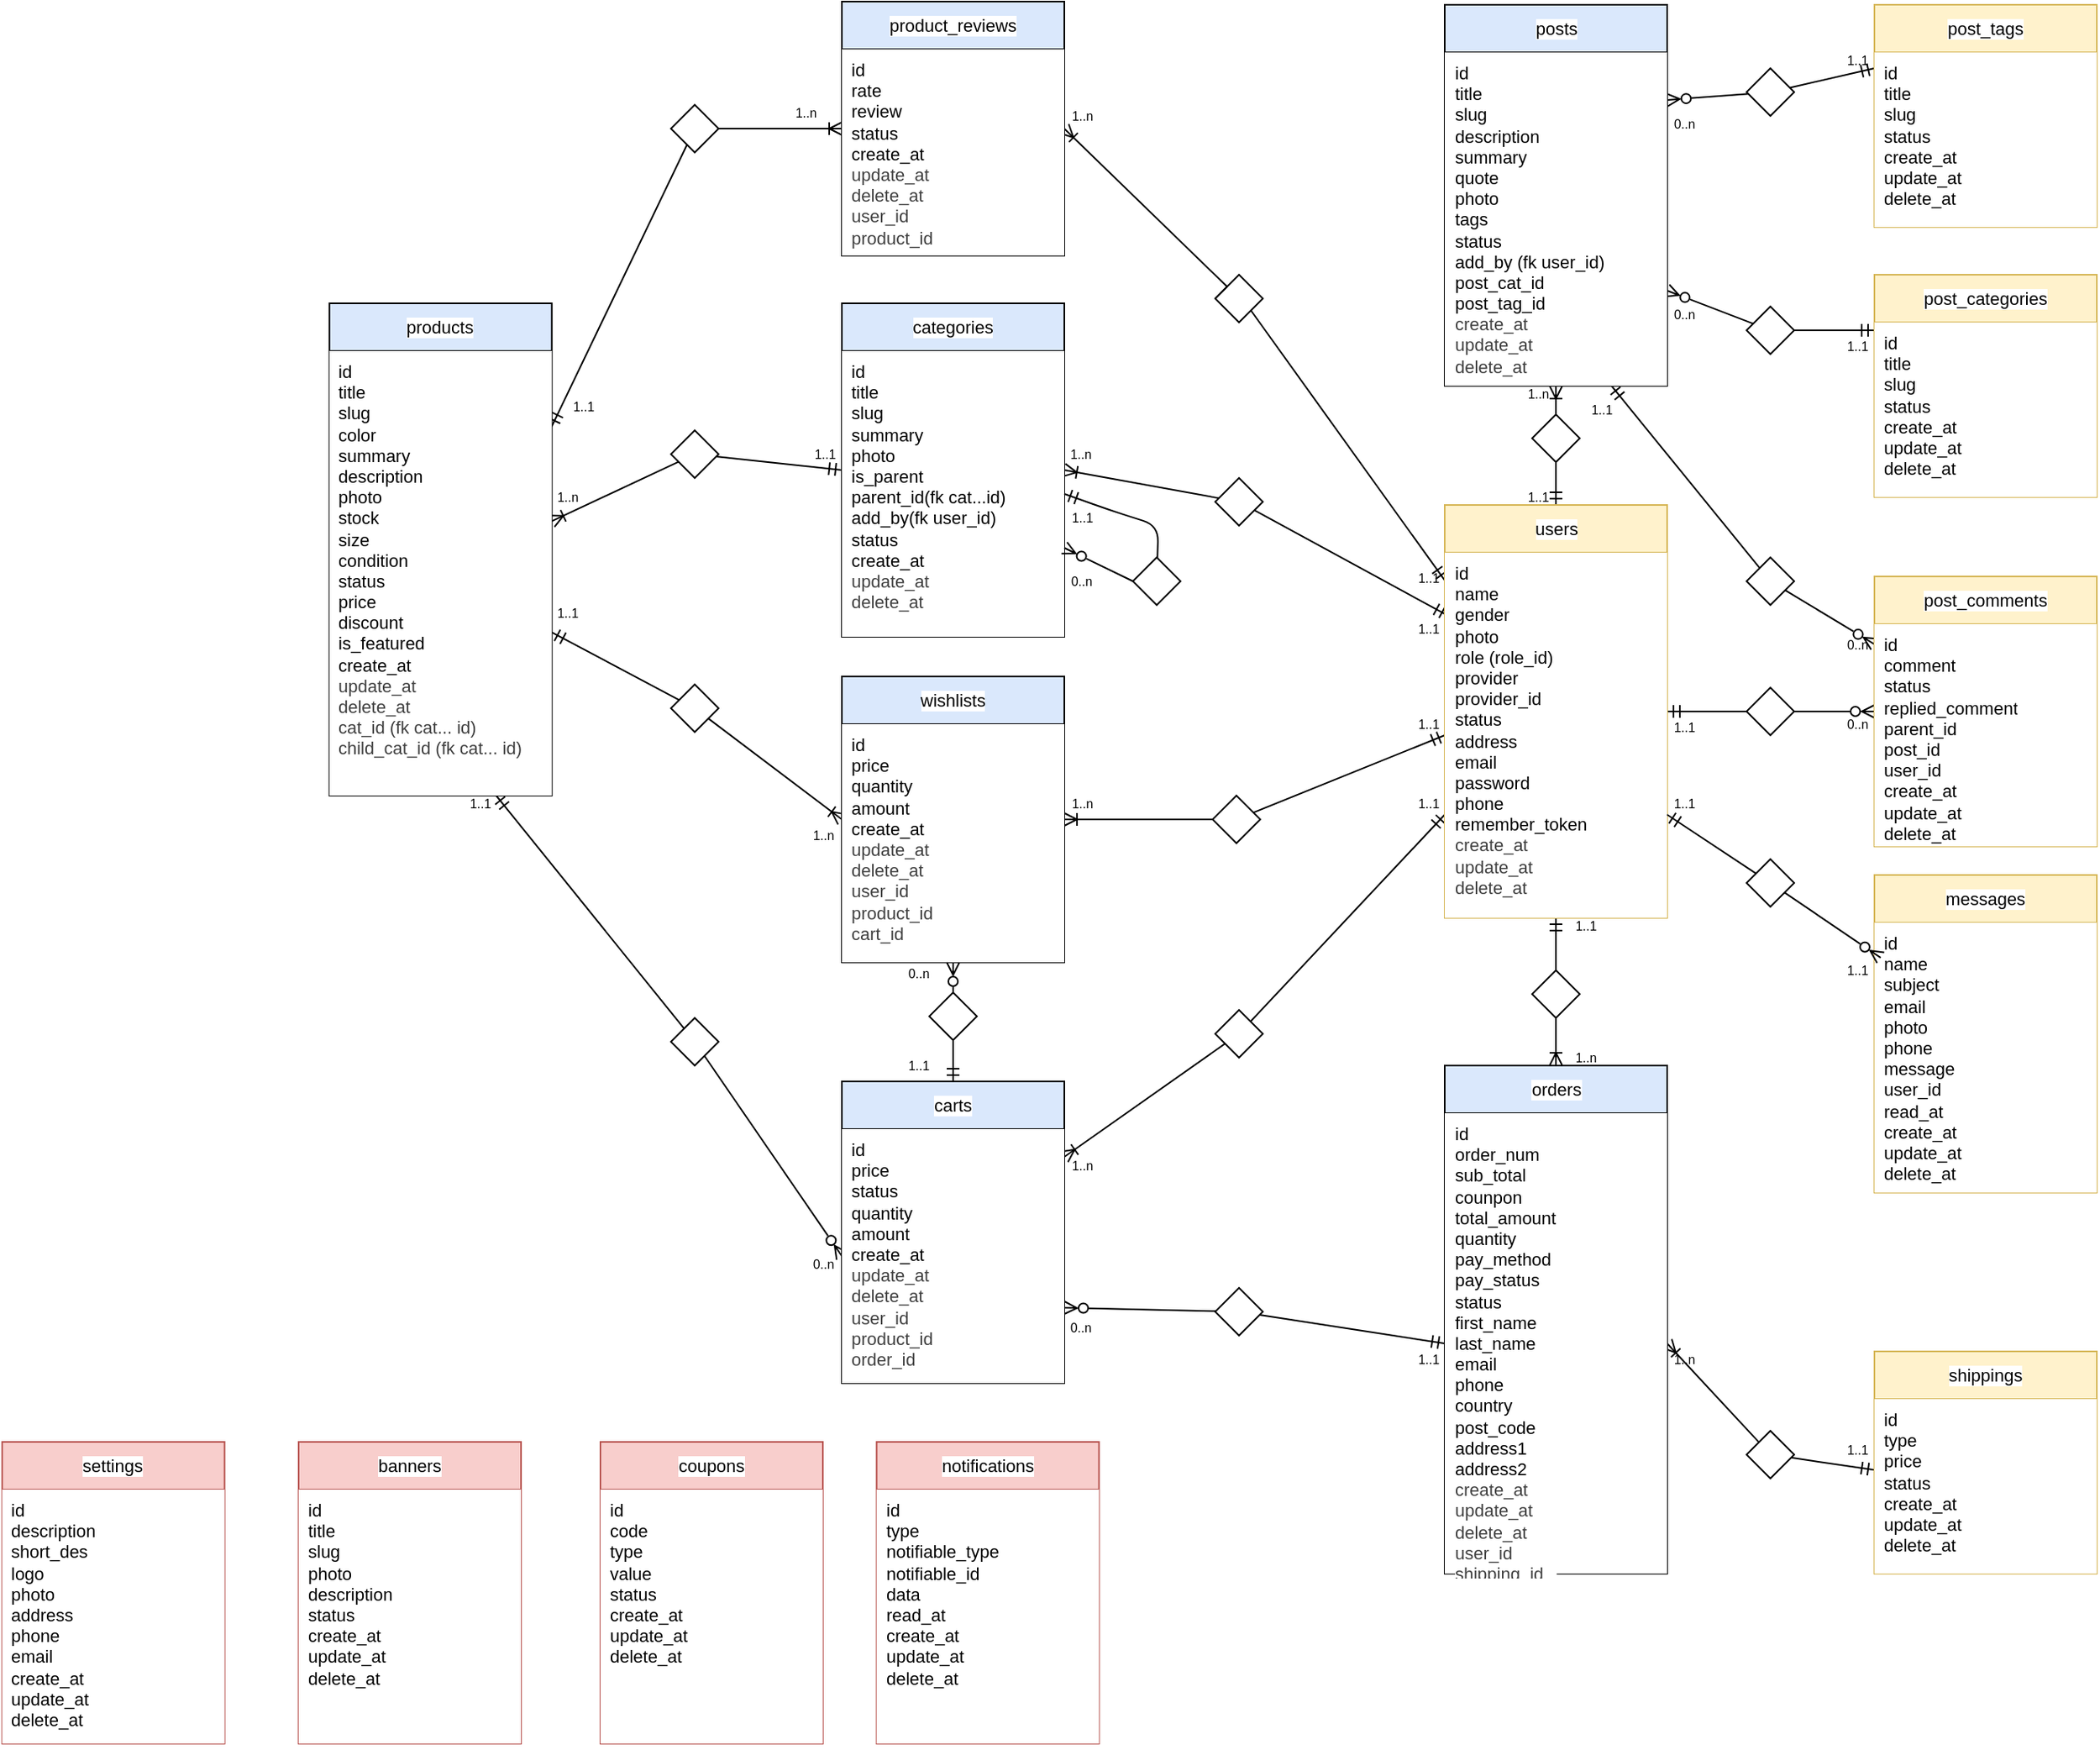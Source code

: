 <mxfile>
    <diagram id="s1IrDkDti_rVe1TKRmWz" name="Page-1">
        <mxGraphModel dx="501" dy="221" grid="1" gridSize="10" guides="1" tooltips="1" connect="1" arrows="1" fold="1" page="1" pageScale="1" pageWidth="1654" pageHeight="1169" background="#FFFFFF" math="0" shadow="0">
            <root>
                <mxCell id="0"/>
                <mxCell id="1" parent="0"/>
                <mxCell id="120" style="edgeStyle=none;html=1;endArrow=ERoneToMany;endFill=0;shadow=0;" parent="1" source="119" target="717" edge="1">
                    <mxGeometry relative="1" as="geometry"/>
                </mxCell>
                <mxCell id="121" style="edgeStyle=none;shape=connector;rounded=1;html=1;entryX=0;entryY=0.5;entryDx=0;entryDy=0;strokeColor=default;align=center;verticalAlign=middle;fontFamily=Helvetica;fontSize=11;fontColor=default;labelBackgroundColor=default;endArrow=ERmandOne;endFill=0;shadow=0;" parent="1" source="119" target="710" edge="1">
                    <mxGeometry relative="1" as="geometry"/>
                </mxCell>
                <mxCell id="119" value="" style="rhombus;whiteSpace=wrap;html=1;shadow=0;" parent="1" vertex="1">
                    <mxGeometry x="454.36" y="310" width="30" height="30" as="geometry"/>
                </mxCell>
                <mxCell id="122" value="1..n" style="text;html=1;align=center;verticalAlign=middle;whiteSpace=wrap;rounded=0;fontSize=8;shadow=0;" parent="1" vertex="1">
                    <mxGeometry x="702.84" y="540" width="21" height="10" as="geometry"/>
                </mxCell>
                <mxCell id="192" style="edgeStyle=none;shape=connector;rounded=1;html=1;entryX=0.5;entryY=1;entryDx=0;entryDy=0;strokeColor=default;align=center;verticalAlign=middle;fontFamily=Helvetica;fontSize=11;fontColor=default;labelBackgroundColor=default;endArrow=ERmandOne;endFill=0;shadow=0;" parent="1" source="182" target="697" edge="1">
                    <mxGeometry relative="1" as="geometry"/>
                </mxCell>
                <mxCell id="193" style="edgeStyle=none;shape=connector;rounded=1;html=1;entryX=0.5;entryY=0;entryDx=0;entryDy=0;strokeColor=default;align=center;verticalAlign=middle;fontFamily=Helvetica;fontSize=11;fontColor=default;labelBackgroundColor=default;endArrow=ERoneToMany;endFill=0;shadow=0;" parent="1" source="182" target="701" edge="1">
                    <mxGeometry relative="1" as="geometry"/>
                </mxCell>
                <mxCell id="182" value="" style="rhombus;whiteSpace=wrap;html=1;shadow=0;" parent="1" vertex="1">
                    <mxGeometry x="996.5" y="650" width="30" height="30" as="geometry"/>
                </mxCell>
                <mxCell id="210" style="edgeStyle=none;shape=connector;rounded=1;html=1;strokeColor=default;align=center;verticalAlign=middle;fontFamily=Helvetica;fontSize=11;fontColor=default;labelBackgroundColor=default;endArrow=ERmandOne;endFill=0;shadow=0;exitX=1;exitY=1;exitDx=0;exitDy=0;" parent="1" source="195" target="698" edge="1">
                    <mxGeometry relative="1" as="geometry">
                        <mxPoint x="1198" y="384" as="targetPoint"/>
                    </mxGeometry>
                </mxCell>
                <mxCell id="195" value="" style="rhombus;whiteSpace=wrap;html=1;shadow=0;" parent="1" vertex="1">
                    <mxGeometry x="797" y="212" width="30" height="30" as="geometry"/>
                </mxCell>
                <mxCell id="207" style="edgeStyle=none;shape=connector;rounded=1;html=1;strokeColor=default;align=center;verticalAlign=middle;fontFamily=Helvetica;fontSize=11;fontColor=default;labelBackgroundColor=default;endArrow=ERmandOne;endFill=0;shadow=0;entryX=1;entryY=0.25;entryDx=0;entryDy=0;" parent="1" source="203" target="716" edge="1">
                    <mxGeometry relative="1" as="geometry">
                        <mxPoint x="780" y="610" as="targetPoint"/>
                    </mxGeometry>
                </mxCell>
                <mxCell id="208" style="edgeStyle=none;shape=connector;rounded=1;html=1;entryX=0;entryY=0.5;entryDx=0;entryDy=0;strokeColor=default;align=center;verticalAlign=middle;fontFamily=Helvetica;fontSize=11;fontColor=default;labelBackgroundColor=default;endArrow=ERoneToMany;endFill=0;shadow=0;" parent="1" source="203" target="714" edge="1">
                    <mxGeometry relative="1" as="geometry">
                        <mxPoint x="608" y="210" as="targetPoint"/>
                    </mxGeometry>
                </mxCell>
                <mxCell id="203" value="" style="rhombus;whiteSpace=wrap;html=1;shadow=0;" parent="1" vertex="1">
                    <mxGeometry x="454.36" y="105" width="30" height="30" as="geometry"/>
                </mxCell>
                <mxCell id="209" style="edgeStyle=none;shape=connector;rounded=1;html=1;entryX=1;entryY=0.5;entryDx=0;entryDy=0;strokeColor=default;align=center;verticalAlign=middle;fontFamily=Helvetica;fontSize=11;fontColor=default;labelBackgroundColor=default;endArrow=ERoneToMany;endFill=0;shadow=0;exitX=0;exitY=0;exitDx=0;exitDy=0;" parent="1" source="195" target="714" edge="1">
                    <mxGeometry relative="1" as="geometry">
                        <mxPoint x="936.997" y="332.857" as="sourcePoint"/>
                    </mxGeometry>
                </mxCell>
                <mxCell id="222" value="1..n" style="text;html=1;align=center;verticalAlign=middle;whiteSpace=wrap;rounded=0;fontSize=8;shadow=0;" parent="1" vertex="1">
                    <mxGeometry x="1020" y="700" width="21" height="10" as="geometry"/>
                </mxCell>
                <mxCell id="479" style="edgeStyle=none;shape=connector;rounded=1;html=1;entryX=1;entryY=0.25;entryDx=0;entryDy=0;strokeColor=default;align=center;verticalAlign=middle;fontFamily=Helvetica;fontSize=11;fontColor=default;labelBackgroundColor=default;endArrow=ERoneToMany;endFill=0;" parent="1" source="478" target="706" edge="1">
                    <mxGeometry relative="1" as="geometry"/>
                </mxCell>
                <mxCell id="480" style="edgeStyle=none;shape=connector;rounded=1;html=1;strokeColor=default;align=center;verticalAlign=middle;fontFamily=Helvetica;fontSize=11;fontColor=default;labelBackgroundColor=default;endArrow=ERmandOne;endFill=0;entryX=0;entryY=0.75;entryDx=0;entryDy=0;" parent="1" source="478" target="697" edge="1">
                    <mxGeometry relative="1" as="geometry">
                        <mxPoint x="1248" y="370" as="targetPoint"/>
                    </mxGeometry>
                </mxCell>
                <mxCell id="478" value="" style="rhombus;whiteSpace=wrap;html=1;shadow=0;" parent="1" vertex="1">
                    <mxGeometry x="797" y="675" width="30" height="30" as="geometry"/>
                </mxCell>
                <mxCell id="512" style="edgeStyle=none;shape=connector;rounded=1;html=1;strokeColor=default;align=center;verticalAlign=middle;fontFamily=Helvetica;fontSize=11;fontColor=default;labelBackgroundColor=default;endArrow=ERmandOne;endFill=0;" parent="1" source="511" target="704" edge="1">
                    <mxGeometry relative="1" as="geometry">
                        <mxPoint x="1002" y="1029" as="targetPoint"/>
                    </mxGeometry>
                </mxCell>
                <mxCell id="513" style="edgeStyle=none;shape=connector;rounded=1;html=1;entryX=1;entryY=0.5;entryDx=0;entryDy=0;strokeColor=default;align=center;verticalAlign=middle;fontFamily=Helvetica;fontSize=11;fontColor=default;labelBackgroundColor=default;endArrow=ERoneToMany;endFill=0;" parent="1" source="511" target="702" edge="1">
                    <mxGeometry relative="1" as="geometry"/>
                </mxCell>
                <mxCell id="511" value="" style="rhombus;whiteSpace=wrap;html=1;shadow=0;" parent="1" vertex="1">
                    <mxGeometry x="1131.5" y="940" width="30" height="30" as="geometry"/>
                </mxCell>
                <mxCell id="584" value="1..n" style="text;html=1;align=center;verticalAlign=middle;whiteSpace=wrap;rounded=0;fontSize=8;shadow=0;" parent="1" vertex="1">
                    <mxGeometry x="529" y="105" width="21" height="10" as="geometry"/>
                </mxCell>
                <mxCell id="606" style="edgeStyle=none;shape=connector;rounded=1;html=1;exitX=0;exitY=0;exitDx=0;exitDy=0;entryX=0;entryY=0.5;entryDx=0;entryDy=0;strokeColor=default;align=center;verticalAlign=middle;fontFamily=Helvetica;fontSize=11;fontColor=default;labelBackgroundColor=default;endArrow=none;endFill=0;" parent="1" source="195" target="195" edge="1">
                    <mxGeometry relative="1" as="geometry"/>
                </mxCell>
                <mxCell id="637" style="edgeStyle=none;html=1;endArrow=ERmandOne;endFill=0;entryX=0;entryY=0.5;entryDx=0;entryDy=0;" parent="1" source="636" target="698" edge="1">
                    <mxGeometry relative="1" as="geometry"/>
                </mxCell>
                <mxCell id="638" style="edgeStyle=none;shape=connector;rounded=1;html=1;strokeColor=default;align=center;verticalAlign=middle;fontFamily=Helvetica;fontSize=11;fontColor=default;labelBackgroundColor=default;endArrow=ERoneToMany;endFill=0;entryX=1;entryY=0.5;entryDx=0;entryDy=0;" parent="1" source="636" target="708" edge="1">
                    <mxGeometry relative="1" as="geometry"/>
                </mxCell>
                <mxCell id="636" value="" style="rhombus;whiteSpace=wrap;html=1;shadow=0;" parent="1" vertex="1">
                    <mxGeometry x="795.36" y="540" width="30" height="30" as="geometry"/>
                </mxCell>
                <mxCell id="641" style="edgeStyle=none;shape=connector;rounded=1;html=1;strokeColor=default;align=center;verticalAlign=middle;fontFamily=Helvetica;fontSize=11;fontColor=default;labelBackgroundColor=default;endArrow=ERmandOne;endFill=0;entryX=1;entryY=0.5;entryDx=0;entryDy=0;" parent="1" source="640" target="697" edge="1">
                    <mxGeometry relative="1" as="geometry"/>
                </mxCell>
                <mxCell id="642" style="edgeStyle=none;shape=connector;rounded=1;html=1;entryX=0;entryY=0.5;entryDx=0;entryDy=0;strokeColor=default;align=center;verticalAlign=middle;fontFamily=Helvetica;fontSize=11;fontColor=default;labelBackgroundColor=default;endArrow=ERzeroToMany;endFill=0;exitX=1;exitY=0.5;exitDx=0;exitDy=0;" parent="1" source="640" target="695" edge="1">
                    <mxGeometry relative="1" as="geometry"/>
                </mxCell>
                <mxCell id="640" value="" style="rhombus;whiteSpace=wrap;html=1;shadow=0;" parent="1" vertex="1">
                    <mxGeometry x="1131.5" y="472" width="30" height="30" as="geometry"/>
                </mxCell>
                <mxCell id="646" style="edgeStyle=none;shape=connector;rounded=1;html=1;strokeColor=default;align=center;verticalAlign=middle;fontFamily=Helvetica;fontSize=11;fontColor=default;labelBackgroundColor=default;endArrow=ERoneToMany;endFill=0;" parent="1" source="645" target="700" edge="1">
                    <mxGeometry relative="1" as="geometry"/>
                </mxCell>
                <mxCell id="647" style="edgeStyle=none;shape=connector;rounded=1;html=1;strokeColor=default;align=center;verticalAlign=middle;fontFamily=Helvetica;fontSize=11;fontColor=default;labelBackgroundColor=default;endArrow=ERmandOne;endFill=0;entryX=0.5;entryY=0;entryDx=0;entryDy=0;" parent="1" source="645" target="697" edge="1">
                    <mxGeometry relative="1" as="geometry"/>
                </mxCell>
                <mxCell id="645" value="" style="rhombus;whiteSpace=wrap;html=1;shadow=0;" parent="1" vertex="1">
                    <mxGeometry x="996.5" y="300" width="30" height="30" as="geometry"/>
                </mxCell>
                <mxCell id="653" style="edgeStyle=none;shape=connector;rounded=1;html=1;strokeColor=default;align=center;verticalAlign=middle;fontFamily=Helvetica;fontSize=11;fontColor=default;labelBackgroundColor=default;endArrow=ERmandOne;endFill=0;entryX=0.75;entryY=1;entryDx=0;entryDy=0;" parent="1" source="651" target="716" edge="1">
                    <mxGeometry relative="1" as="geometry"/>
                </mxCell>
                <mxCell id="759" style="edgeStyle=none;shape=connector;rounded=1;html=1;entryX=0;entryY=0.5;entryDx=0;entryDy=0;strokeColor=default;align=center;verticalAlign=middle;fontFamily=Helvetica;fontSize=11;fontColor=default;labelBackgroundColor=default;endArrow=ERzeroToMany;endFill=0;" parent="1" source="651" target="707" edge="1">
                    <mxGeometry relative="1" as="geometry"/>
                </mxCell>
                <mxCell id="651" value="" style="rhombus;whiteSpace=wrap;html=1;shadow=0;" parent="1" vertex="1">
                    <mxGeometry x="454.36" y="680" width="30" height="30" as="geometry"/>
                </mxCell>
                <mxCell id="662" style="edgeStyle=none;shape=connector;rounded=1;html=1;strokeColor=default;align=center;verticalAlign=middle;fontFamily=Helvetica;fontSize=11;fontColor=default;labelBackgroundColor=default;endArrow=ERmandOne;endFill=0;" parent="1" source="661" target="717" edge="1">
                    <mxGeometry relative="1" as="geometry"/>
                </mxCell>
                <mxCell id="663" style="edgeStyle=none;shape=connector;rounded=1;html=1;strokeColor=default;align=center;verticalAlign=middle;fontFamily=Helvetica;fontSize=11;fontColor=default;labelBackgroundColor=default;endArrow=ERoneToMany;endFill=0;entryX=0;entryY=0.5;entryDx=0;entryDy=0;" parent="1" source="661" target="708" edge="1">
                    <mxGeometry relative="1" as="geometry"/>
                </mxCell>
                <mxCell id="661" value="" style="rhombus;whiteSpace=wrap;html=1;shadow=0;" parent="1" vertex="1">
                    <mxGeometry x="454.36" y="470" width="30" height="30" as="geometry"/>
                </mxCell>
                <mxCell id="669" style="edgeStyle=none;shape=connector;rounded=1;html=1;strokeColor=default;align=center;verticalAlign=middle;fontFamily=Helvetica;fontSize=11;fontColor=default;labelBackgroundColor=default;endArrow=ERoneToMany;endFill=0;entryX=1;entryY=0.5;entryDx=0;entryDy=0;" parent="1" source="668" target="710" edge="1">
                    <mxGeometry relative="1" as="geometry"/>
                </mxCell>
                <mxCell id="670" style="edgeStyle=none;shape=connector;rounded=1;html=1;strokeColor=default;align=center;verticalAlign=middle;fontFamily=Helvetica;fontSize=11;fontColor=default;labelBackgroundColor=default;endArrow=ERmandOne;endFill=0;entryX=0.013;entryY=0.172;entryDx=0;entryDy=0;entryPerimeter=0;" parent="1" source="668" target="698" edge="1">
                    <mxGeometry relative="1" as="geometry">
                        <mxPoint x="1230" y="430" as="targetPoint"/>
                    </mxGeometry>
                </mxCell>
                <mxCell id="668" value="" style="rhombus;whiteSpace=wrap;html=1;shadow=0;" parent="1" vertex="1">
                    <mxGeometry x="797" y="340" width="30" height="30" as="geometry"/>
                </mxCell>
                <mxCell id="672" style="edgeStyle=none;shape=connector;rounded=1;html=1;entryX=1;entryY=0.75;entryDx=0;entryDy=0;strokeColor=default;align=center;verticalAlign=middle;fontFamily=Helvetica;fontSize=11;fontColor=default;labelBackgroundColor=default;endArrow=ERzeroToMany;endFill=0;" parent="1" source="671" target="706" edge="1">
                    <mxGeometry relative="1" as="geometry"/>
                </mxCell>
                <mxCell id="673" style="edgeStyle=none;shape=connector;rounded=1;html=1;entryX=0;entryY=0.5;entryDx=0;entryDy=0;strokeColor=default;align=center;verticalAlign=middle;fontFamily=Helvetica;fontSize=11;fontColor=default;labelBackgroundColor=default;endArrow=ERmandOne;endFill=0;" parent="1" source="671" target="702" edge="1">
                    <mxGeometry relative="1" as="geometry"/>
                </mxCell>
                <mxCell id="671" value="" style="rhombus;whiteSpace=wrap;html=1;shadow=0;" parent="1" vertex="1">
                    <mxGeometry x="797" y="850" width="30" height="30" as="geometry"/>
                </mxCell>
                <mxCell id="682" style="edgeStyle=none;shape=connector;rounded=1;html=1;entryX=1;entryY=0.75;entryDx=0;entryDy=0;strokeColor=default;align=center;verticalAlign=middle;fontFamily=Helvetica;fontSize=11;fontColor=default;labelBackgroundColor=default;endArrow=ERzeroToMany;endFill=0;" parent="1" source="677" target="699" edge="1">
                    <mxGeometry relative="1" as="geometry"/>
                </mxCell>
                <mxCell id="776" style="edgeStyle=none;shape=connector;rounded=1;html=1;entryX=0;entryY=0.25;entryDx=0;entryDy=0;strokeColor=default;align=center;verticalAlign=middle;fontFamily=Helvetica;fontSize=11;fontColor=default;labelBackgroundColor=default;endArrow=ERmandOne;endFill=0;" parent="1" source="677" target="686" edge="1">
                    <mxGeometry relative="1" as="geometry"/>
                </mxCell>
                <mxCell id="677" value="" style="rhombus;whiteSpace=wrap;html=1;shadow=0;" parent="1" vertex="1">
                    <mxGeometry x="1131.5" y="232" width="30" height="30" as="geometry"/>
                </mxCell>
                <mxCell id="679" style="edgeStyle=none;shape=connector;rounded=1;html=1;strokeColor=default;align=center;verticalAlign=middle;fontFamily=Helvetica;fontSize=11;fontColor=default;labelBackgroundColor=default;endArrow=ERzeroToMany;endFill=0;entryX=1;entryY=0.25;entryDx=0;entryDy=0;" parent="1" source="678" target="699" edge="1">
                    <mxGeometry relative="1" as="geometry"/>
                </mxCell>
                <mxCell id="678" value="" style="rhombus;whiteSpace=wrap;html=1;shadow=0;" parent="1" vertex="1">
                    <mxGeometry x="1131.5" y="82" width="30" height="30" as="geometry"/>
                </mxCell>
                <mxCell id="680" style="edgeStyle=none;shape=connector;rounded=1;html=1;entryX=0;entryY=0.091;entryDx=0;entryDy=0;strokeColor=default;align=center;verticalAlign=middle;fontFamily=Helvetica;fontSize=11;fontColor=default;labelBackgroundColor=default;endArrow=ERmandOne;endFill=0;entryPerimeter=0;" parent="1" source="678" target="692" edge="1">
                    <mxGeometry relative="1" as="geometry">
                        <mxPoint x="1092.2" y="52.15" as="targetPoint"/>
                    </mxGeometry>
                </mxCell>
                <mxCell id="684" style="edgeStyle=none;shape=connector;rounded=1;html=1;strokeColor=default;align=center;verticalAlign=middle;fontFamily=Helvetica;fontSize=11;fontColor=default;labelBackgroundColor=default;endArrow=ERmandOne;endFill=0;entryX=0.75;entryY=1;entryDx=0;entryDy=0;" parent="1" source="683" target="699" edge="1">
                    <mxGeometry relative="1" as="geometry"/>
                </mxCell>
                <mxCell id="685" style="edgeStyle=none;shape=connector;rounded=1;html=1;strokeColor=default;align=center;verticalAlign=middle;fontFamily=Helvetica;fontSize=11;fontColor=default;labelBackgroundColor=default;endArrow=ERzeroToMany;endFill=0;" parent="1" source="683" target="695" edge="1">
                    <mxGeometry relative="1" as="geometry"/>
                </mxCell>
                <mxCell id="683" value="" style="rhombus;whiteSpace=wrap;html=1;shadow=0;" parent="1" vertex="1">
                    <mxGeometry x="1131.5" y="390" width="30" height="30" as="geometry"/>
                </mxCell>
                <mxCell id="686" value="post_categories" style="swimlane;fontStyle=0;childLayout=stackLayout;horizontal=1;startSize=30;horizontalStack=0;resizeParent=1;resizeParentMax=0;resizeLast=0;collapsible=1;marginBottom=0;whiteSpace=wrap;html=1;fontFamily=Helvetica;fontSize=11;labelBackgroundColor=default;fillColor=#fff2cc;strokeColor=#d6b656;" parent="1" vertex="1">
                    <mxGeometry x="1212" y="212" width="140" height="140" as="geometry"/>
                </mxCell>
                <mxCell id="687" value="id&lt;div&gt;title&lt;/div&gt;&lt;div&gt;slug&lt;/div&gt;&lt;div&gt;status&lt;/div&gt;&lt;div&gt;create_at&lt;/div&gt;&lt;div&gt;update_at&lt;/div&gt;&lt;div&gt;delete_at&lt;/div&gt;" style="text;strokeColor=none;fillColor=default;align=left;verticalAlign=top;spacingLeft=4;spacingRight=4;overflow=hidden;points=[[0,0.5],[1,0.5]];portConstraint=eastwest;rotatable=0;whiteSpace=wrap;html=1;fontFamily=Helvetica;fontSize=11;fontColor=default;labelBackgroundColor=default;" parent="686" vertex="1">
                    <mxGeometry y="30" width="140" height="110" as="geometry"/>
                </mxCell>
                <mxCell id="691" value="post_tags" style="swimlane;fontStyle=0;childLayout=stackLayout;horizontal=1;startSize=30;horizontalStack=0;resizeParent=1;resizeParentMax=0;resizeLast=0;collapsible=1;marginBottom=0;whiteSpace=wrap;html=1;fontFamily=Helvetica;fontSize=11;labelBackgroundColor=default;fillColor=#fff2cc;strokeColor=#d6b656;" parent="1" vertex="1">
                    <mxGeometry x="1212" y="42" width="140" height="140" as="geometry"/>
                </mxCell>
                <mxCell id="692" value="id&lt;div&gt;title&lt;/div&gt;&lt;div&gt;slug&lt;/div&gt;&lt;div&gt;status&lt;/div&gt;&lt;div&gt;&lt;div&gt;create_at&lt;/div&gt;&lt;div&gt;update_at&lt;/div&gt;&lt;div&gt;delete_at&lt;/div&gt;&lt;/div&gt;" style="text;strokeColor=none;fillColor=default;align=left;verticalAlign=top;spacingLeft=4;spacingRight=4;overflow=hidden;points=[[0,0.5],[1,0.5]];portConstraint=eastwest;rotatable=0;whiteSpace=wrap;html=1;fontFamily=Helvetica;fontSize=11;fontColor=default;labelBackgroundColor=default;" parent="691" vertex="1">
                    <mxGeometry y="30" width="140" height="110" as="geometry"/>
                </mxCell>
                <mxCell id="695" value="post_comments" style="swimlane;fontStyle=0;childLayout=stackLayout;horizontal=1;startSize=30;horizontalStack=0;resizeParent=1;resizeParentMax=0;resizeLast=0;collapsible=1;marginBottom=0;whiteSpace=wrap;html=1;fontFamily=Helvetica;fontSize=11;labelBackgroundColor=default;fillColor=#fff2cc;strokeColor=#d6b656;" parent="1" vertex="1">
                    <mxGeometry x="1212" y="402" width="140" height="170" as="geometry"/>
                </mxCell>
                <mxCell id="696" value="id&lt;div&gt;comment&lt;/div&gt;&lt;div&gt;status&lt;/div&gt;&lt;div&gt;replied_comment&lt;/div&gt;&lt;div&gt;parent_id&lt;/div&gt;&lt;div&gt;post_id&lt;/div&gt;&lt;div&gt;user_id&lt;/div&gt;&lt;div&gt;&lt;div&gt;create_at&lt;/div&gt;&lt;div&gt;update_at&lt;/div&gt;&lt;div&gt;delete_at&lt;/div&gt;&lt;/div&gt;" style="text;strokeColor=none;fillColor=default;align=left;verticalAlign=top;spacingLeft=4;spacingRight=4;overflow=hidden;points=[[0,0.5],[1,0.5]];portConstraint=eastwest;rotatable=0;whiteSpace=wrap;html=1;fontFamily=Helvetica;fontSize=11;fontColor=default;labelBackgroundColor=default;" parent="695" vertex="1">
                    <mxGeometry y="30" width="140" height="140" as="geometry"/>
                </mxCell>
                <mxCell id="697" value="users" style="swimlane;fontStyle=0;childLayout=stackLayout;horizontal=1;startSize=30;horizontalStack=0;resizeParent=1;resizeParentMax=0;resizeLast=0;collapsible=1;marginBottom=0;whiteSpace=wrap;html=1;fontFamily=Helvetica;fontSize=11;labelBackgroundColor=default;fillColor=#fff2cc;strokeColor=#d6b656;" parent="1" vertex="1">
                    <mxGeometry x="941.5" y="357" width="140" height="260" as="geometry"/>
                </mxCell>
                <mxCell id="698" value="id&lt;div&gt;name&lt;/div&gt;&lt;div&gt;gender&lt;/div&gt;&lt;div&gt;photo&lt;/div&gt;&lt;div&gt;role (role_id)&lt;/div&gt;&lt;div&gt;provider&lt;/div&gt;&lt;div&gt;&lt;div&gt;provider_id&lt;/div&gt;&lt;div&gt;status&lt;/div&gt;&lt;div&gt;address&lt;/div&gt;&lt;/div&gt;&lt;div&gt;email&lt;/div&gt;&lt;div&gt;password&lt;/div&gt;&lt;div&gt;phone&lt;/div&gt;&lt;div&gt;remember_token&lt;/div&gt;&lt;div&gt;&lt;div style=&quot;color: rgb(63, 63, 63);&quot;&gt;create_at&lt;/div&gt;&lt;div style=&quot;color: rgb(63, 63, 63);&quot;&gt;update_at&lt;/div&gt;&lt;div style=&quot;color: rgb(63, 63, 63);&quot;&gt;delete_at&lt;/div&gt;&lt;/div&gt;" style="text;strokeColor=none;fillColor=default;align=left;verticalAlign=top;spacingLeft=4;spacingRight=4;overflow=hidden;points=[[0,0.5],[1,0.5]];portConstraint=eastwest;rotatable=0;whiteSpace=wrap;html=1;fontFamily=Helvetica;fontSize=11;fontColor=default;labelBackgroundColor=default;" parent="697" vertex="1">
                    <mxGeometry y="30" width="140" height="230" as="geometry"/>
                </mxCell>
                <mxCell id="699" value="posts" style="swimlane;fontStyle=0;childLayout=stackLayout;horizontal=1;startSize=30;horizontalStack=0;resizeParent=1;resizeParentMax=0;resizeLast=0;collapsible=1;marginBottom=0;whiteSpace=wrap;html=1;fontFamily=Helvetica;fontSize=11;labelBackgroundColor=default;fillColor=#dae8fc;strokeColor=#000000;" parent="1" vertex="1">
                    <mxGeometry x="941.5" y="42" width="140" height="240" as="geometry"/>
                </mxCell>
                <mxCell id="700" value="id&lt;br&gt;&lt;div&gt;&lt;span style=&quot;background-color: light-dark(#ffffff, var(--ge-dark-color, #121212));&quot;&gt;title&lt;/span&gt;&lt;/div&gt;&lt;div&gt;slug&lt;/div&gt;&lt;div&gt;description&lt;/div&gt;&lt;div&gt;summary&lt;/div&gt;&lt;div&gt;quote&lt;/div&gt;&lt;div&gt;&lt;div&gt;photo&lt;/div&gt;&lt;div&gt;tags&lt;/div&gt;&lt;div&gt;status&lt;/div&gt;&lt;/div&gt;&lt;div&gt;add_by (fk user_id)&lt;/div&gt;&lt;div&gt;post_cat_id&lt;/div&gt;&lt;div&gt;post_tag_id&lt;/div&gt;&lt;div&gt;&lt;div style=&quot;color: rgb(63, 63, 63);&quot;&gt;create_at&lt;/div&gt;&lt;div style=&quot;color: rgb(63, 63, 63);&quot;&gt;update_at&lt;/div&gt;&lt;div style=&quot;color: rgb(63, 63, 63);&quot;&gt;delete_at&lt;/div&gt;&lt;/div&gt;" style="text;strokeColor=none;fillColor=default;align=left;verticalAlign=top;spacingLeft=4;spacingRight=4;overflow=hidden;points=[[0,0.5],[1,0.5]];portConstraint=eastwest;rotatable=0;whiteSpace=wrap;html=1;fontFamily=Helvetica;fontSize=11;fontColor=default;labelBackgroundColor=default;" parent="699" vertex="1">
                    <mxGeometry y="30" width="140" height="210" as="geometry"/>
                </mxCell>
                <mxCell id="701" value="orders" style="swimlane;fontStyle=0;childLayout=stackLayout;horizontal=1;startSize=30;horizontalStack=0;resizeParent=1;resizeParentMax=0;resizeLast=0;collapsible=1;marginBottom=0;whiteSpace=wrap;html=1;fontFamily=Helvetica;fontSize=11;labelBackgroundColor=default;fillColor=#dae8fc;strokeColor=#000000;" parent="1" vertex="1">
                    <mxGeometry x="941.5" y="710" width="140" height="320" as="geometry"/>
                </mxCell>
                <mxCell id="702" value="id&lt;div&gt;order_num&lt;/div&gt;&lt;div&gt;sub_total&lt;/div&gt;&lt;div&gt;counpon&lt;/div&gt;&lt;div&gt;total_amount&lt;/div&gt;&lt;div&gt;quantity&lt;/div&gt;&lt;div&gt;&lt;div&gt;pay_method&lt;/div&gt;&lt;div&gt;pay_status&lt;/div&gt;&lt;div&gt;status&lt;/div&gt;&lt;/div&gt;&lt;div&gt;first_name&lt;/div&gt;&lt;div&gt;last_name&lt;/div&gt;&lt;div&gt;email&lt;/div&gt;&lt;div&gt;phone&lt;/div&gt;&lt;div&gt;country&lt;/div&gt;&lt;div&gt;post_code&lt;/div&gt;&lt;div&gt;address1&lt;/div&gt;&lt;div&gt;address2&lt;/div&gt;&lt;div&gt;&lt;div style=&quot;color: rgb(63, 63, 63);&quot;&gt;create_at&lt;/div&gt;&lt;div style=&quot;color: rgb(63, 63, 63);&quot;&gt;update_at&lt;/div&gt;&lt;div style=&quot;color: rgb(63, 63, 63);&quot;&gt;delete_at&lt;/div&gt;&lt;/div&gt;&lt;div style=&quot;color: rgb(63, 63, 63);&quot;&gt;user_id&lt;/div&gt;&lt;div style=&quot;color: rgb(63, 63, 63);&quot;&gt;shipping_id&lt;/div&gt;" style="text;strokeColor=none;fillColor=default;align=left;verticalAlign=top;spacingLeft=4;spacingRight=4;overflow=hidden;points=[[0,0.5],[1,0.5]];portConstraint=eastwest;rotatable=0;whiteSpace=wrap;html=1;fontFamily=Helvetica;fontSize=11;fontColor=default;labelBackgroundColor=default;" parent="701" vertex="1">
                    <mxGeometry y="30" width="140" height="290" as="geometry"/>
                </mxCell>
                <mxCell id="703" value="shippings" style="swimlane;fontStyle=0;childLayout=stackLayout;horizontal=1;startSize=30;horizontalStack=0;resizeParent=1;resizeParentMax=0;resizeLast=0;collapsible=1;marginBottom=0;whiteSpace=wrap;html=1;fontFamily=Helvetica;fontSize=11;labelBackgroundColor=default;fillColor=#fff2cc;strokeColor=#d6b656;" parent="1" vertex="1">
                    <mxGeometry x="1212" y="890" width="140" height="140" as="geometry"/>
                </mxCell>
                <mxCell id="704" value="id&lt;div&gt;type&lt;/div&gt;&lt;div&gt;price&lt;/div&gt;&lt;div&gt;status&lt;/div&gt;&lt;div&gt;&lt;div&gt;create_at&lt;/div&gt;&lt;div&gt;update_at&lt;/div&gt;&lt;div&gt;delete_at&lt;/div&gt;&lt;/div&gt;" style="text;strokeColor=none;fillColor=default;align=left;verticalAlign=top;spacingLeft=4;spacingRight=4;overflow=hidden;points=[[0,0.5],[1,0.5]];portConstraint=eastwest;rotatable=0;whiteSpace=wrap;html=1;fontFamily=Helvetica;fontSize=11;fontColor=default;labelBackgroundColor=default;" parent="703" vertex="1">
                    <mxGeometry y="30" width="140" height="110" as="geometry"/>
                </mxCell>
                <mxCell id="706" value="carts" style="swimlane;fontStyle=0;childLayout=stackLayout;horizontal=1;startSize=30;horizontalStack=0;resizeParent=1;resizeParentMax=0;resizeLast=0;collapsible=1;marginBottom=0;whiteSpace=wrap;html=1;fontFamily=Helvetica;fontSize=11;labelBackgroundColor=default;fillColor=#dae8fc;strokeColor=#000000;" parent="1" vertex="1">
                    <mxGeometry x="562" y="720" width="140" height="190" as="geometry"/>
                </mxCell>
                <mxCell id="707" value="id&lt;div&gt;price&lt;/div&gt;&lt;div&gt;status&lt;/div&gt;&lt;div&gt;quantity&lt;/div&gt;&lt;div&gt;amount&lt;/div&gt;&lt;div&gt;&lt;span style=&quot;background-color: light-dark(#ffffff, var(--ge-dark-color, #121212));&quot;&gt;create_at&lt;/span&gt;&lt;/div&gt;&lt;div&gt;&lt;div style=&quot;color: rgb(63, 63, 63);&quot;&gt;update_at&lt;/div&gt;&lt;div style=&quot;color: rgb(63, 63, 63);&quot;&gt;delete_at&lt;/div&gt;&lt;/div&gt;&lt;div style=&quot;color: rgb(63, 63, 63);&quot;&gt;user_id&lt;/div&gt;&lt;div style=&quot;color: rgb(63, 63, 63);&quot;&gt;product_id&lt;/div&gt;&lt;div style=&quot;color: rgb(63, 63, 63);&quot;&gt;order_id&lt;/div&gt;" style="text;strokeColor=none;fillColor=default;align=left;verticalAlign=top;spacingLeft=4;spacingRight=4;overflow=hidden;points=[[0,0.5],[1,0.5]];portConstraint=eastwest;rotatable=0;whiteSpace=wrap;html=1;fontFamily=Helvetica;fontSize=11;fontColor=default;labelBackgroundColor=default;" parent="706" vertex="1">
                    <mxGeometry y="30" width="140" height="160" as="geometry"/>
                </mxCell>
                <mxCell id="708" value="wishlists" style="swimlane;fontStyle=0;childLayout=stackLayout;horizontal=1;startSize=30;horizontalStack=0;resizeParent=1;resizeParentMax=0;resizeLast=0;collapsible=1;marginBottom=0;whiteSpace=wrap;html=1;fontFamily=Helvetica;fontSize=11;labelBackgroundColor=default;fillColor=#dae8fc;strokeColor=#000000;" parent="1" vertex="1">
                    <mxGeometry x="562" y="465" width="140" height="180" as="geometry"/>
                </mxCell>
                <mxCell id="709" value="id&lt;div&gt;price&lt;/div&gt;&lt;div&gt;&lt;span style=&quot;background-color: light-dark(#ffffff, var(--ge-dark-color, #121212));&quot;&gt;quantity&lt;/span&gt;&lt;/div&gt;&lt;div&gt;amount&lt;/div&gt;&lt;div&gt;&lt;span style=&quot;background-color: light-dark(#ffffff, var(--ge-dark-color, #121212));&quot;&gt;create_at&lt;/span&gt;&lt;/div&gt;&lt;div&gt;&lt;div style=&quot;color: rgb(63, 63, 63);&quot;&gt;update_at&lt;/div&gt;&lt;div style=&quot;color: rgb(63, 63, 63);&quot;&gt;delete_at&lt;/div&gt;&lt;/div&gt;&lt;div style=&quot;color: rgb(63, 63, 63);&quot;&gt;user_id&lt;/div&gt;&lt;div style=&quot;color: rgb(63, 63, 63);&quot;&gt;product_id&amp;nbsp;&lt;/div&gt;&lt;div style=&quot;color: rgb(63, 63, 63);&quot;&gt;cart_id&lt;/div&gt;" style="text;strokeColor=none;fillColor=default;align=left;verticalAlign=top;spacingLeft=4;spacingRight=4;overflow=hidden;points=[[0,0.5],[1,0.5]];portConstraint=eastwest;rotatable=0;whiteSpace=wrap;html=1;fontFamily=Helvetica;fontSize=11;fontColor=default;labelBackgroundColor=default;" parent="708" vertex="1">
                    <mxGeometry y="30" width="140" height="150" as="geometry"/>
                </mxCell>
                <mxCell id="710" value="categories" style="swimlane;fontStyle=0;childLayout=stackLayout;horizontal=1;startSize=30;horizontalStack=0;resizeParent=1;resizeParentMax=0;resizeLast=0;collapsible=1;marginBottom=0;whiteSpace=wrap;html=1;fontFamily=Helvetica;fontSize=11;labelBackgroundColor=default;fillColor=#dae8fc;strokeColor=#000000;" parent="1" vertex="1">
                    <mxGeometry x="562" y="230" width="140" height="210" as="geometry"/>
                </mxCell>
                <mxCell id="711" value="id&lt;div&gt;title&lt;/div&gt;&lt;div&gt;slug&lt;/div&gt;&lt;div&gt;&lt;span style=&quot;background-color: light-dark(#ffffff, var(--ge-dark-color, #121212));&quot;&gt;summary&lt;/span&gt;&lt;/div&gt;&lt;div&gt;photo&lt;/div&gt;&lt;div&gt;is_parent&lt;/div&gt;&lt;div&gt;parent_id(fk cat...id)&lt;/div&gt;&lt;div&gt;add_by(fk user_id)&lt;/div&gt;&lt;div&gt;status&lt;/div&gt;&lt;div&gt;&lt;span style=&quot;background-color: light-dark(#ffffff, var(--ge-dark-color, #121212));&quot;&gt;create_at&lt;/span&gt;&lt;/div&gt;&lt;div&gt;&lt;div style=&quot;color: rgb(63, 63, 63);&quot;&gt;update_at&lt;/div&gt;&lt;div style=&quot;color: rgb(63, 63, 63);&quot;&gt;delete_at&lt;/div&gt;&lt;/div&gt;" style="text;strokeColor=none;fillColor=default;align=left;verticalAlign=top;spacingLeft=4;spacingRight=4;overflow=hidden;points=[[0,0.5],[1,0.5]];portConstraint=eastwest;rotatable=0;whiteSpace=wrap;html=1;fontFamily=Helvetica;fontSize=11;fontColor=default;labelBackgroundColor=default;" parent="710" vertex="1">
                    <mxGeometry y="30" width="140" height="180" as="geometry"/>
                </mxCell>
                <mxCell id="714" value="product_reviews" style="swimlane;fontStyle=0;childLayout=stackLayout;horizontal=1;startSize=30;horizontalStack=0;resizeParent=1;resizeParentMax=0;resizeLast=0;collapsible=1;marginBottom=0;whiteSpace=wrap;html=1;fontFamily=Helvetica;fontSize=11;labelBackgroundColor=default;fillColor=#dae8fc;strokeColor=#000000;" parent="1" vertex="1">
                    <mxGeometry x="562" y="40" width="140" height="160" as="geometry"/>
                </mxCell>
                <mxCell id="715" value="id&lt;div&gt;rate&lt;/div&gt;&lt;div&gt;review&lt;/div&gt;&lt;div&gt;&lt;span style=&quot;background-color: light-dark(#ffffff, var(--ge-dark-color, #121212));&quot;&gt;status&lt;/span&gt;&lt;/div&gt;&lt;div&gt;&lt;span style=&quot;background-color: light-dark(#ffffff, var(--ge-dark-color, #121212));&quot;&gt;create_at&lt;/span&gt;&lt;/div&gt;&lt;div&gt;&lt;div style=&quot;color: rgb(63, 63, 63);&quot;&gt;update_at&lt;/div&gt;&lt;div style=&quot;color: rgb(63, 63, 63);&quot;&gt;delete_at&lt;/div&gt;&lt;/div&gt;&lt;div style=&quot;color: rgb(63, 63, 63);&quot;&gt;user_id&lt;/div&gt;&lt;div style=&quot;color: rgb(63, 63, 63);&quot;&gt;product_id&lt;/div&gt;" style="text;strokeColor=none;fillColor=default;align=left;verticalAlign=top;spacingLeft=4;spacingRight=4;overflow=hidden;points=[[0,0.5],[1,0.5]];portConstraint=eastwest;rotatable=0;whiteSpace=wrap;html=1;fontFamily=Helvetica;fontSize=11;fontColor=default;labelBackgroundColor=default;" parent="714" vertex="1">
                    <mxGeometry y="30" width="140" height="130" as="geometry"/>
                </mxCell>
                <mxCell id="716" value="products" style="swimlane;fontStyle=0;childLayout=stackLayout;horizontal=1;startSize=30;horizontalStack=0;resizeParent=1;resizeParentMax=0;resizeLast=0;collapsible=1;marginBottom=0;whiteSpace=wrap;html=1;fontFamily=Helvetica;fontSize=11;labelBackgroundColor=default;fillColor=#dae8fc;strokeColor=#000000;" parent="1" vertex="1">
                    <mxGeometry x="239.36" y="230" width="140" height="310" as="geometry"/>
                </mxCell>
                <mxCell id="717" value="id&lt;div&gt;title&lt;/div&gt;&lt;div&gt;slug&lt;/div&gt;&lt;div&gt;color&lt;/div&gt;&lt;div&gt;summary&lt;/div&gt;&lt;div&gt;description&lt;/div&gt;&lt;div&gt;photo&lt;/div&gt;&lt;div&gt;stock&lt;/div&gt;&lt;div&gt;size&lt;/div&gt;&lt;div&gt;condition&lt;/div&gt;&lt;div&gt;status&lt;/div&gt;&lt;div&gt;price&lt;/div&gt;&lt;div&gt;discount&lt;/div&gt;&lt;div&gt;is_featured&lt;/div&gt;&lt;div&gt;&lt;span style=&quot;background-color: light-dark(#ffffff, var(--ge-dark-color, #121212));&quot;&gt;create_at&lt;/span&gt;&lt;/div&gt;&lt;div&gt;&lt;div style=&quot;color: rgb(63, 63, 63);&quot;&gt;update_at&lt;/div&gt;&lt;div style=&quot;color: rgb(63, 63, 63);&quot;&gt;delete_at&lt;/div&gt;&lt;/div&gt;&lt;div style=&quot;color: rgb(63, 63, 63);&quot;&gt;cat_id (fk cat... id)&lt;/div&gt;&lt;div style=&quot;color: rgb(63, 63, 63);&quot;&gt;child_cat_id&amp;nbsp;&lt;span style=&quot;color: rgb(63, 63, 63); background-color: light-dark(#ffffff, var(--ge-dark-color, #121212));&quot;&gt;(fk cat... id)&lt;/span&gt;&lt;/div&gt;" style="text;strokeColor=none;fillColor=default;align=left;verticalAlign=top;spacingLeft=4;spacingRight=4;overflow=hidden;points=[[0,0.5],[1,0.5]];portConstraint=eastwest;rotatable=0;whiteSpace=wrap;html=1;fontFamily=Helvetica;fontSize=11;fontColor=default;labelBackgroundColor=default;" parent="716" vertex="1">
                    <mxGeometry y="30" width="140" height="280" as="geometry"/>
                </mxCell>
                <mxCell id="726" style="edgeStyle=none;html=1;endArrow=ERzeroToMany;endFill=0;exitX=0;exitY=0.5;exitDx=0;exitDy=0;" parent="1" source="728" target="711" edge="1">
                    <mxGeometry relative="1" as="geometry">
                        <mxPoint x="720" y="380" as="targetPoint"/>
                        <mxPoint x="730" y="420" as="sourcePoint"/>
                    </mxGeometry>
                </mxCell>
                <mxCell id="727" style="edgeStyle=none;html=1;endArrow=ERmandOne;endFill=0;entryX=1;entryY=0.5;entryDx=0;entryDy=0;" parent="1" source="728" target="711" edge="1">
                    <mxGeometry relative="1" as="geometry">
                        <Array as="points">
                            <mxPoint x="761.2" y="370"/>
                            <mxPoint x="730" y="360"/>
                        </Array>
                        <mxPoint x="700" y="370" as="targetPoint"/>
                    </mxGeometry>
                </mxCell>
                <mxCell id="728" value="" style="rhombus;whiteSpace=wrap;html=1;" parent="1" vertex="1">
                    <mxGeometry x="745.2" y="390" width="30" height="30" as="geometry"/>
                </mxCell>
                <mxCell id="729" value="0..n" style="text;html=1;align=center;verticalAlign=middle;whiteSpace=wrap;rounded=0;fontSize=8;" parent="1" vertex="1">
                    <mxGeometry x="702.84" y="398" width="20" height="14" as="geometry"/>
                </mxCell>
                <mxCell id="730" value="settings" style="swimlane;fontStyle=0;childLayout=stackLayout;horizontal=1;startSize=30;horizontalStack=0;resizeParent=1;resizeParentMax=0;resizeLast=0;collapsible=1;marginBottom=0;whiteSpace=wrap;html=1;fontFamily=Helvetica;fontSize=11;labelBackgroundColor=default;fillColor=#f8cecc;strokeColor=#b85450;" parent="1" vertex="1">
                    <mxGeometry x="33.36" y="947" width="140" height="190" as="geometry"/>
                </mxCell>
                <mxCell id="731" value="id&lt;div&gt;description&lt;/div&gt;&lt;div&gt;short_des&lt;/div&gt;&lt;div&gt;logo&lt;/div&gt;&lt;div&gt;photo&lt;/div&gt;&lt;div&gt;address&lt;/div&gt;&lt;div&gt;phone&lt;/div&gt;&lt;div&gt;email&lt;/div&gt;&lt;div&gt;create_at&lt;/div&gt;&lt;div&gt;&lt;span style=&quot;background-color: light-dark(#ffffff, var(--ge-dark-color, #121212));&quot;&gt;update_at&lt;/span&gt;&lt;/div&gt;&lt;div&gt;delete_at&lt;/div&gt;" style="text;strokeColor=none;fillColor=default;align=left;verticalAlign=top;spacingLeft=4;spacingRight=4;overflow=hidden;points=[[0,0.5],[1,0.5]];portConstraint=eastwest;rotatable=0;whiteSpace=wrap;html=1;fontFamily=Helvetica;fontSize=11;fontColor=default;labelBackgroundColor=default;" parent="730" vertex="1">
                    <mxGeometry y="30" width="140" height="160" as="geometry"/>
                </mxCell>
                <mxCell id="732" value="banners" style="swimlane;fontStyle=0;childLayout=stackLayout;horizontal=1;startSize=30;horizontalStack=0;resizeParent=1;resizeParentMax=0;resizeLast=0;collapsible=1;marginBottom=0;whiteSpace=wrap;html=1;fontFamily=Helvetica;fontSize=11;labelBackgroundColor=default;fillColor=#f8cecc;strokeColor=#b85450;" parent="1" vertex="1">
                    <mxGeometry x="220" y="947" width="140" height="190" as="geometry"/>
                </mxCell>
                <mxCell id="733" value="id&lt;div&gt;title&lt;/div&gt;&lt;div&gt;slug&lt;/div&gt;&lt;div&gt;&lt;span style=&quot;background-color: light-dark(#ffffff, var(--ge-dark-color, #121212));&quot;&gt;photo&lt;/span&gt;&lt;/div&gt;&lt;div&gt;description&lt;/div&gt;&lt;div&gt;status&lt;/div&gt;&lt;div&gt;&lt;span style=&quot;background-color: light-dark(#ffffff, var(--ge-dark-color, #121212));&quot;&gt;create_at&lt;/span&gt;&lt;/div&gt;&lt;div&gt;&lt;span style=&quot;background-color: light-dark(#ffffff, var(--ge-dark-color, #121212));&quot;&gt;update_at&lt;/span&gt;&lt;/div&gt;&lt;div&gt;delete_at&lt;/div&gt;" style="text;strokeColor=none;fillColor=default;align=left;verticalAlign=top;spacingLeft=4;spacingRight=4;overflow=hidden;points=[[0,0.5],[1,0.5]];portConstraint=eastwest;rotatable=0;whiteSpace=wrap;html=1;fontFamily=Helvetica;fontSize=11;fontColor=default;labelBackgroundColor=default;" parent="732" vertex="1">
                    <mxGeometry y="30" width="140" height="160" as="geometry"/>
                </mxCell>
                <mxCell id="734" value="coupons" style="swimlane;fontStyle=0;childLayout=stackLayout;horizontal=1;startSize=30;horizontalStack=0;resizeParent=1;resizeParentMax=0;resizeLast=0;collapsible=1;marginBottom=0;whiteSpace=wrap;html=1;fontFamily=Helvetica;fontSize=11;labelBackgroundColor=default;fillColor=#f8cecc;strokeColor=#b85450;" parent="1" vertex="1">
                    <mxGeometry x="410" y="947" width="140" height="190" as="geometry"/>
                </mxCell>
                <mxCell id="735" value="id&lt;div&gt;code&lt;/div&gt;&lt;div&gt;type&lt;/div&gt;&lt;div&gt;value&lt;/div&gt;&lt;div&gt;&lt;span style=&quot;background-color: light-dark(#ffffff, var(--ge-dark-color, #121212));&quot;&gt;status&lt;/span&gt;&lt;/div&gt;&lt;div&gt;&lt;span style=&quot;background-color: light-dark(#ffffff, var(--ge-dark-color, #121212));&quot;&gt;create_at&lt;/span&gt;&lt;/div&gt;&lt;div&gt;&lt;span style=&quot;background-color: light-dark(#ffffff, var(--ge-dark-color, #121212));&quot;&gt;update_at&lt;/span&gt;&lt;/div&gt;&lt;div&gt;delete_at&lt;/div&gt;" style="text;strokeColor=none;fillColor=default;align=left;verticalAlign=top;spacingLeft=4;spacingRight=4;overflow=hidden;points=[[0,0.5],[1,0.5]];portConstraint=eastwest;rotatable=0;whiteSpace=wrap;html=1;fontFamily=Helvetica;fontSize=11;fontColor=default;labelBackgroundColor=default;" parent="734" vertex="1">
                    <mxGeometry y="30" width="140" height="160" as="geometry"/>
                </mxCell>
                <mxCell id="736" value="messages" style="swimlane;fontStyle=0;childLayout=stackLayout;horizontal=1;startSize=30;horizontalStack=0;resizeParent=1;resizeParentMax=0;resizeLast=0;collapsible=1;marginBottom=0;whiteSpace=wrap;html=1;fontFamily=Helvetica;fontSize=11;labelBackgroundColor=default;fillColor=#fff2cc;strokeColor=#d6b656;" parent="1" vertex="1">
                    <mxGeometry x="1212" y="590" width="140" height="200" as="geometry"/>
                </mxCell>
                <mxCell id="737" value="id&lt;div&gt;name&lt;/div&gt;&lt;div&gt;subject&lt;/div&gt;&lt;div&gt;email&lt;/div&gt;&lt;div&gt;photo&lt;/div&gt;&lt;div&gt;phone&lt;/div&gt;&lt;div&gt;message&lt;/div&gt;&lt;div&gt;user_id&lt;/div&gt;&lt;div&gt;read_at&lt;/div&gt;&lt;div&gt;&lt;span style=&quot;background-color: light-dark(#ffffff, var(--ge-dark-color, #121212));&quot;&gt;create_at&lt;/span&gt;&lt;/div&gt;&lt;div&gt;&lt;span style=&quot;background-color: light-dark(#ffffff, var(--ge-dark-color, #121212));&quot;&gt;update_at&lt;/span&gt;&lt;/div&gt;&lt;div&gt;delete_at&lt;/div&gt;" style="text;strokeColor=none;fillColor=default;align=left;verticalAlign=top;spacingLeft=4;spacingRight=4;overflow=hidden;points=[[0,0.5],[1,0.5]];portConstraint=eastwest;rotatable=0;whiteSpace=wrap;html=1;fontFamily=Helvetica;fontSize=11;fontColor=default;labelBackgroundColor=default;" parent="736" vertex="1">
                    <mxGeometry y="30" width="140" height="170" as="geometry"/>
                </mxCell>
                <mxCell id="738" value="notifications" style="swimlane;fontStyle=0;childLayout=stackLayout;horizontal=1;startSize=30;horizontalStack=0;resizeParent=1;resizeParentMax=0;resizeLast=0;collapsible=1;marginBottom=0;whiteSpace=wrap;html=1;fontFamily=Helvetica;fontSize=11;labelBackgroundColor=default;fillColor=#f8cecc;strokeColor=#b85450;" parent="1" vertex="1">
                    <mxGeometry x="583.84" y="947" width="140" height="190" as="geometry"/>
                </mxCell>
                <mxCell id="739" value="id&lt;div&gt;type&lt;/div&gt;&lt;div&gt;notifiable_type&lt;/div&gt;&lt;div&gt;notifiable_id&lt;/div&gt;&lt;div&gt;data&lt;/div&gt;&lt;div&gt;read_at&lt;/div&gt;&lt;div&gt;&lt;span style=&quot;background-color: light-dark(#ffffff, var(--ge-dark-color, #121212));&quot;&gt;create_at&lt;/span&gt;&lt;/div&gt;&lt;div&gt;&lt;span style=&quot;background-color: light-dark(#ffffff, var(--ge-dark-color, #121212));&quot;&gt;update_at&lt;/span&gt;&lt;/div&gt;&lt;div&gt;delete_at&lt;/div&gt;" style="text;strokeColor=none;fillColor=default;align=left;verticalAlign=top;spacingLeft=4;spacingRight=4;overflow=hidden;points=[[0,0.5],[1,0.5]];portConstraint=eastwest;rotatable=0;whiteSpace=wrap;html=1;fontFamily=Helvetica;fontSize=11;fontColor=default;labelBackgroundColor=default;" parent="738" vertex="1">
                    <mxGeometry y="30" width="140" height="160" as="geometry"/>
                </mxCell>
                <mxCell id="740" value="1..1" style="text;html=1;align=center;verticalAlign=middle;whiteSpace=wrap;rounded=0;fontSize=8;shadow=0;" parent="1" vertex="1">
                    <mxGeometry x="389" y="290" width="21" height="10" as="geometry"/>
                </mxCell>
                <mxCell id="743" value="1..1" style="text;html=1;align=center;verticalAlign=middle;whiteSpace=wrap;rounded=0;fontSize=8;shadow=0;" parent="1" vertex="1">
                    <mxGeometry x="541" y="320" width="21" height="10" as="geometry"/>
                </mxCell>
                <mxCell id="744" value="1..n" style="text;html=1;align=center;verticalAlign=middle;whiteSpace=wrap;rounded=0;fontSize=8;shadow=0;" parent="1" vertex="1">
                    <mxGeometry x="379.36" y="347" width="21" height="10" as="geometry"/>
                </mxCell>
                <mxCell id="745" value="1..n" style="text;html=1;align=center;verticalAlign=middle;whiteSpace=wrap;rounded=0;fontSize=8;shadow=0;" parent="1" vertex="1">
                    <mxGeometry x="540" y="560" width="21" height="10" as="geometry"/>
                </mxCell>
                <mxCell id="746" value="1..1" style="text;html=1;align=center;verticalAlign=middle;whiteSpace=wrap;rounded=0;fontSize=8;shadow=0;" parent="1" vertex="1">
                    <mxGeometry x="379.36" y="420" width="21" height="10" as="geometry"/>
                </mxCell>
                <mxCell id="747" value="1..1" style="text;html=1;align=center;verticalAlign=middle;whiteSpace=wrap;rounded=0;fontSize=8;shadow=0;" parent="1" vertex="1">
                    <mxGeometry x="920.5" y="490" width="21" height="10" as="geometry"/>
                </mxCell>
                <mxCell id="748" value="1..1" style="text;html=1;align=center;verticalAlign=middle;whiteSpace=wrap;rounded=0;fontSize=8;shadow=0;" parent="1" vertex="1">
                    <mxGeometry x="920.5" y="430" width="21" height="10" as="geometry"/>
                </mxCell>
                <mxCell id="749" value="1..n" style="text;html=1;align=center;verticalAlign=middle;whiteSpace=wrap;rounded=0;fontSize=8;shadow=0;" parent="1" vertex="1">
                    <mxGeometry x="701.84" y="320" width="21" height="10" as="geometry"/>
                </mxCell>
                <mxCell id="750" value="1..1" style="text;html=1;align=center;verticalAlign=middle;whiteSpace=wrap;rounded=0;fontSize=8;shadow=0;" parent="1" vertex="1">
                    <mxGeometry x="702.84" y="360" width="21" height="10" as="geometry"/>
                </mxCell>
                <mxCell id="751" value="1..n" style="text;html=1;align=center;verticalAlign=middle;whiteSpace=wrap;rounded=0;fontSize=8;shadow=0;" parent="1" vertex="1">
                    <mxGeometry x="702.84" y="107" width="21" height="10" as="geometry"/>
                </mxCell>
                <mxCell id="752" value="1..1" style="text;html=1;align=center;verticalAlign=middle;whiteSpace=wrap;rounded=0;fontSize=8;shadow=0;" parent="1" vertex="1">
                    <mxGeometry x="920.5" y="398" width="21" height="10" as="geometry"/>
                </mxCell>
                <mxCell id="754" style="edgeStyle=none;html=1;entryX=0.5;entryY=1;entryDx=0;entryDy=0;endArrow=ERzeroToMany;endFill=0;" parent="1" source="753" target="708" edge="1">
                    <mxGeometry relative="1" as="geometry"/>
                </mxCell>
                <mxCell id="755" style="edgeStyle=none;shape=connector;rounded=1;html=1;entryX=0.5;entryY=0;entryDx=0;entryDy=0;strokeColor=default;align=center;verticalAlign=middle;fontFamily=Helvetica;fontSize=11;fontColor=default;labelBackgroundColor=default;endArrow=ERmandOne;endFill=0;" parent="1" source="753" target="706" edge="1">
                    <mxGeometry relative="1" as="geometry"/>
                </mxCell>
                <mxCell id="753" value="" style="rhombus;whiteSpace=wrap;html=1;shadow=0;" parent="1" vertex="1">
                    <mxGeometry x="617" y="664" width="30" height="30" as="geometry"/>
                </mxCell>
                <mxCell id="756" value="0..n" style="text;html=1;align=center;verticalAlign=middle;whiteSpace=wrap;rounded=0;fontSize=8;shadow=0;" parent="1" vertex="1">
                    <mxGeometry x="600" y="647" width="21" height="10" as="geometry"/>
                </mxCell>
                <mxCell id="757" value="1..1" style="text;html=1;align=center;verticalAlign=middle;whiteSpace=wrap;rounded=0;fontSize=8;shadow=0;" parent="1" vertex="1">
                    <mxGeometry x="600" y="705" width="21" height="10" as="geometry"/>
                </mxCell>
                <mxCell id="758" value="1..1" style="text;html=1;align=center;verticalAlign=middle;whiteSpace=wrap;rounded=0;fontSize=8;shadow=0;" parent="1" vertex="1">
                    <mxGeometry x="324.36" y="540" width="21" height="10" as="geometry"/>
                </mxCell>
                <mxCell id="760" value="0..n" style="text;html=1;align=center;verticalAlign=middle;whiteSpace=wrap;rounded=0;fontSize=8;shadow=0;" parent="1" vertex="1">
                    <mxGeometry x="540" y="830" width="21" height="10" as="geometry"/>
                </mxCell>
                <mxCell id="761" value="1..1" style="text;html=1;align=center;verticalAlign=middle;whiteSpace=wrap;rounded=0;fontSize=8;shadow=0;" parent="1" vertex="1">
                    <mxGeometry x="920.5" y="540" width="21" height="10" as="geometry"/>
                </mxCell>
                <mxCell id="762" value="1..n" style="text;html=1;align=center;verticalAlign=middle;whiteSpace=wrap;rounded=0;fontSize=8;shadow=0;" parent="1" vertex="1">
                    <mxGeometry x="702.84" y="768" width="21" height="10" as="geometry"/>
                </mxCell>
                <mxCell id="763" value="0..n" style="text;html=1;align=center;verticalAlign=middle;whiteSpace=wrap;rounded=0;fontSize=8;shadow=0;" parent="1" vertex="1">
                    <mxGeometry x="701.84" y="870" width="21" height="10" as="geometry"/>
                </mxCell>
                <mxCell id="764" value="1..1" style="text;html=1;align=center;verticalAlign=middle;whiteSpace=wrap;rounded=0;fontSize=8;shadow=0;" parent="1" vertex="1">
                    <mxGeometry x="920.5" y="890" width="21" height="10" as="geometry"/>
                </mxCell>
                <mxCell id="765" value="1..1" style="text;html=1;align=center;verticalAlign=middle;whiteSpace=wrap;rounded=0;fontSize=8;shadow=0;" parent="1" vertex="1">
                    <mxGeometry x="1020" y="617" width="21" height="10" as="geometry"/>
                </mxCell>
                <mxCell id="766" value="1..1" style="text;html=1;align=center;verticalAlign=middle;whiteSpace=wrap;rounded=0;fontSize=8;shadow=0;" parent="1" vertex="1">
                    <mxGeometry x="1191" y="947" width="21" height="10" as="geometry"/>
                </mxCell>
                <mxCell id="767" value="1..n" style="text;html=1;align=center;verticalAlign=middle;whiteSpace=wrap;rounded=0;fontSize=8;shadow=0;" parent="1" vertex="1">
                    <mxGeometry x="1081.5" y="890" width="21" height="10" as="geometry"/>
                </mxCell>
                <mxCell id="768" value="1..1" style="text;html=1;align=center;verticalAlign=middle;whiteSpace=wrap;rounded=0;fontSize=8;shadow=0;" parent="1" vertex="1">
                    <mxGeometry x="1081.5" y="492" width="21" height="10" as="geometry"/>
                </mxCell>
                <mxCell id="769" value="0..n" style="text;html=1;align=center;verticalAlign=middle;whiteSpace=wrap;rounded=0;fontSize=8;shadow=0;" parent="1" vertex="1">
                    <mxGeometry x="1191" y="490" width="21" height="10" as="geometry"/>
                </mxCell>
                <mxCell id="770" value="1..1" style="text;html=1;align=center;verticalAlign=middle;whiteSpace=wrap;rounded=0;fontSize=8;shadow=0;" parent="1" vertex="1">
                    <mxGeometry x="990" y="347" width="21" height="10" as="geometry"/>
                </mxCell>
                <mxCell id="771" value="1..n" style="text;html=1;align=center;verticalAlign=middle;whiteSpace=wrap;rounded=0;fontSize=8;shadow=0;" parent="1" vertex="1">
                    <mxGeometry x="990" y="282" width="21" height="10" as="geometry"/>
                </mxCell>
                <mxCell id="772" value="0..n" style="text;html=1;align=center;verticalAlign=middle;whiteSpace=wrap;rounded=0;fontSize=8;shadow=0;" parent="1" vertex="1">
                    <mxGeometry x="1081.5" y="112" width="21" height="10" as="geometry"/>
                </mxCell>
                <mxCell id="773" value="1..1" style="text;html=1;align=center;verticalAlign=middle;whiteSpace=wrap;rounded=0;fontSize=8;shadow=0;" parent="1" vertex="1">
                    <mxGeometry x="1191" y="72" width="21" height="10" as="geometry"/>
                </mxCell>
                <mxCell id="774" value="0..n" style="text;html=1;align=center;verticalAlign=middle;whiteSpace=wrap;rounded=0;fontSize=8;shadow=0;" parent="1" vertex="1">
                    <mxGeometry x="1081.5" y="232" width="21" height="10" as="geometry"/>
                </mxCell>
                <mxCell id="775" value="1..1" style="text;html=1;align=center;verticalAlign=middle;whiteSpace=wrap;rounded=0;fontSize=8;shadow=0;" parent="1" vertex="1">
                    <mxGeometry x="1191" y="252" width="21" height="10" as="geometry"/>
                </mxCell>
                <mxCell id="777" value="1..1" style="text;html=1;align=center;verticalAlign=middle;whiteSpace=wrap;rounded=0;fontSize=8;shadow=0;" parent="1" vertex="1">
                    <mxGeometry x="1030" y="292" width="21" height="10" as="geometry"/>
                </mxCell>
                <mxCell id="778" value="0..n" style="text;html=1;align=center;verticalAlign=middle;whiteSpace=wrap;rounded=0;fontSize=8;shadow=0;" parent="1" vertex="1">
                    <mxGeometry x="1191" y="440" width="21" height="10" as="geometry"/>
                </mxCell>
                <mxCell id="780" style="edgeStyle=none;html=1;entryX=1;entryY=0.75;entryDx=0;entryDy=0;endArrow=ERmandOne;endFill=0;" parent="1" source="779" target="697" edge="1">
                    <mxGeometry relative="1" as="geometry"/>
                </mxCell>
                <mxCell id="779" value="" style="rhombus;whiteSpace=wrap;html=1;shadow=0;" parent="1" vertex="1">
                    <mxGeometry x="1131.5" y="580" width="30" height="30" as="geometry"/>
                </mxCell>
                <mxCell id="781" style="edgeStyle=none;html=1;entryX=0.028;entryY=0.13;entryDx=0;entryDy=0;entryPerimeter=0;endArrow=ERzeroToMany;endFill=0;" parent="1" source="779" target="737" edge="1">
                    <mxGeometry relative="1" as="geometry"/>
                </mxCell>
                <mxCell id="782" value="1..1" style="text;html=1;align=center;verticalAlign=middle;whiteSpace=wrap;rounded=0;fontSize=8;shadow=0;" parent="1" vertex="1">
                    <mxGeometry x="1081.5" y="540" width="21" height="10" as="geometry"/>
                </mxCell>
                <mxCell id="783" value="1..1" style="text;html=1;align=center;verticalAlign=middle;whiteSpace=wrap;rounded=0;fontSize=8;shadow=0;" parent="1" vertex="1">
                    <mxGeometry x="1191" y="645" width="21" height="10" as="geometry"/>
                </mxCell>
            </root>
        </mxGraphModel>
    </diagram>
</mxfile>
